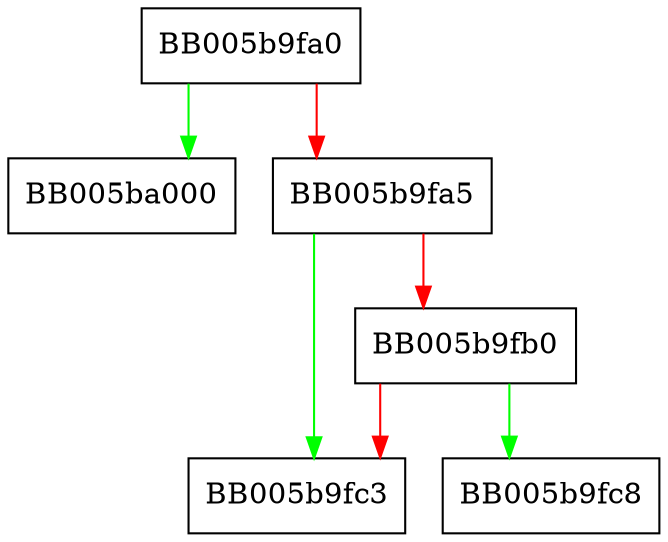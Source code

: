 digraph evp_cipher_free {
  node [shape="box"];
  graph [splines=ortho];
  BB005b9fa0 -> BB005ba000 [color="green"];
  BB005b9fa0 -> BB005b9fa5 [color="red"];
  BB005b9fa5 -> BB005b9fc3 [color="green"];
  BB005b9fa5 -> BB005b9fb0 [color="red"];
  BB005b9fb0 -> BB005b9fc8 [color="green"];
  BB005b9fb0 -> BB005b9fc3 [color="red"];
}